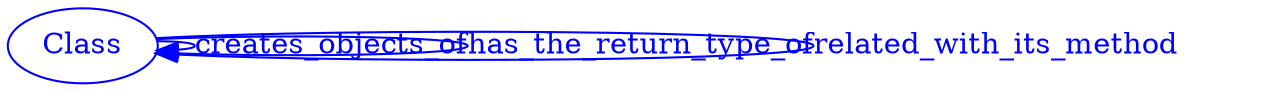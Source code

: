 digraph SubdueGraph {
  4 [label="Class",color=blue,fontcolor=blue];
  4 -> 4 [label="creates_objects_of",color=blue,fontcolor=blue];
  4 -> 4 [label="has_the_return_type_of",color=blue,fontcolor=blue];
  4 -> 4 [label="related_with_its_method",color=blue,fontcolor=blue];
}

